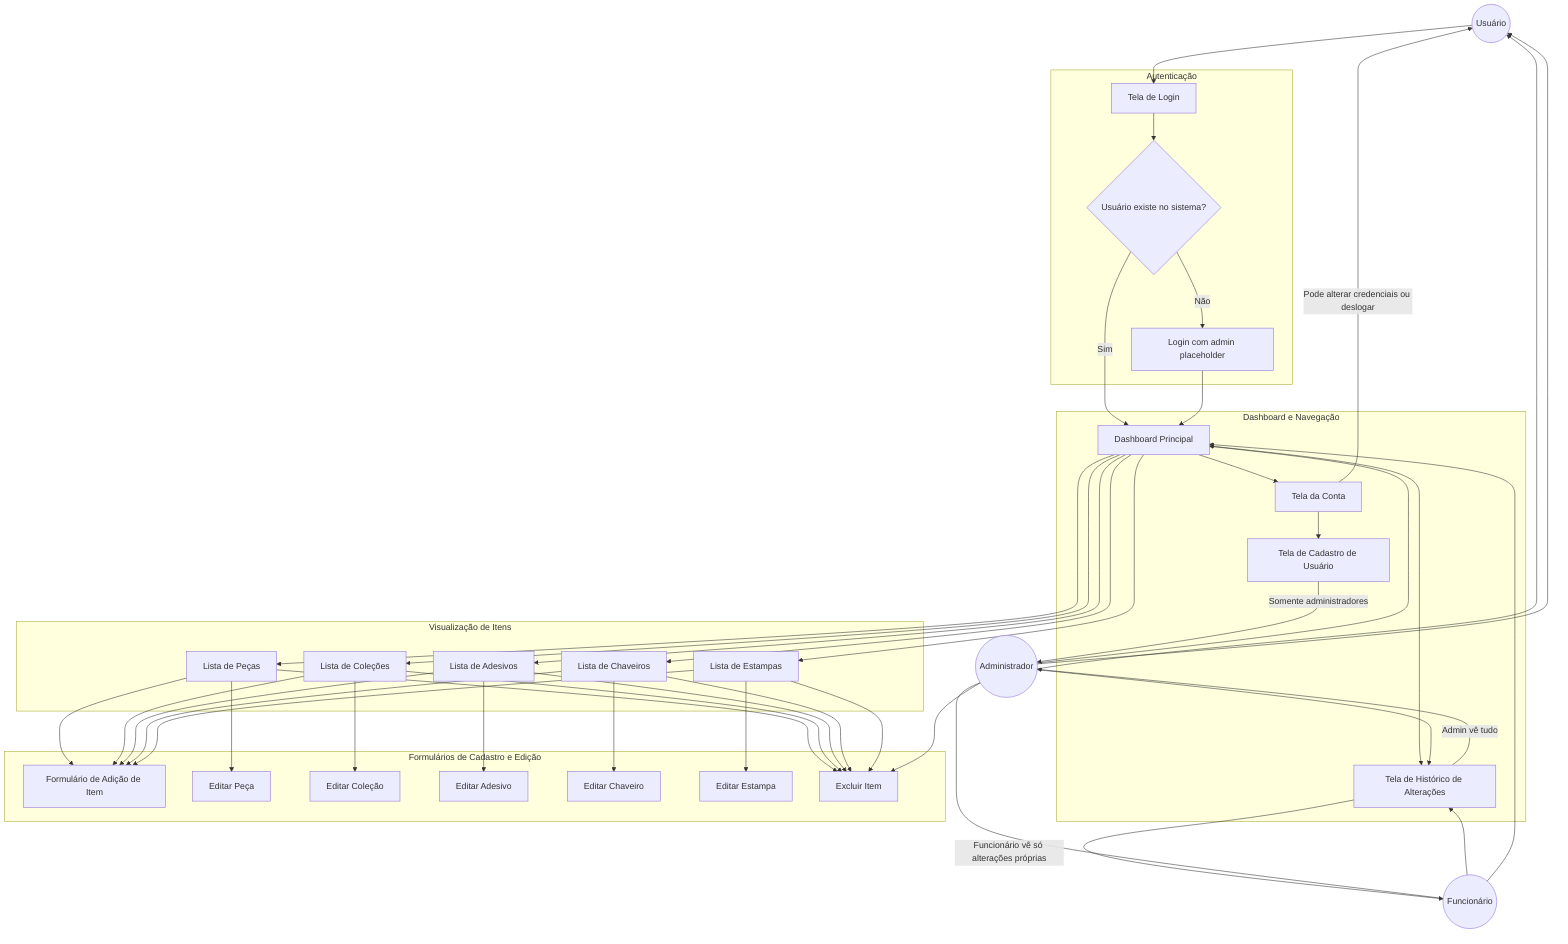 graph TD

%% Atores e herança
    Usuario((Usuário))
    Admin((Administrador))
    Funcionario((Funcionário))
    Admin --> Usuario
    Funcionario --> Usuario

%% Subgrafo: Autenticação
    subgraph Autenticação
        Login[Tela de Login]
        Condicional{Usuário existe no sistema?}
        PlaceholderLogin[Login com admin placeholder]
    end

%% Subgrafo: Dashboard e Navegação
    subgraph Dashboard_Geral[Dashboard e Navegação]
        Dashboard[Dashboard Principal]
        TelaConta[Tela da Conta]
        TelaHistorico[Tela de Histórico de Alterações]
        CadastrarUsuario[Tela de Cadastro de Usuário]
    end

%% Subgrafo: Visualização de Itens
    subgraph Listas_de_Itens[Visualização de Itens]
        ListaPecas[Lista de Peças]
        ListaColecoes[Lista de Coleções]
        ListaAdesivos[Lista de Adesivos]
        ListaChaveiros[Lista de Chaveiros]
        ListaEstampas[Lista de Estampas]
    end

%% Subgrafo: Formulários de Edição e Criação
    subgraph Formularios[Formulários de Cadastro e Edição]
        AdicionarItem[Formulário de Adição de Item]
        EditarPeca[Editar Peça]
        EditarColecao[Editar Coleção]
        EditarAdesivo[Editar Adesivo]
        EditarChaveiro[Editar Chaveiro]
        EditarEstampa[Editar Estampa]
        ExcluirItem[Excluir Item]
    end

%% Fluxo de autenticação
    Usuario --> Login
    Login --> Condicional
    Condicional -->|Sim| Dashboard
    Condicional -->|Não| PlaceholderLogin
    PlaceholderLogin --> Dashboard

%% Acesso via Dashboard
    Dashboard --> TelaConta
    Dashboard --> TelaHistorico
    Dashboard --> ListaPecas
    Dashboard --> ListaColecoes
    Dashboard --> ListaAdesivos
    Dashboard --> ListaChaveiros
    Dashboard --> ListaEstampas

%% Ações nas listas
    ListaPecas --> AdicionarItem
    ListaColecoes --> AdicionarItem
    ListaAdesivos --> AdicionarItem
    ListaChaveiros --> AdicionarItem
    ListaEstampas --> AdicionarItem

    ListaPecas --> EditarPeca
    ListaColecoes --> EditarColecao
    ListaAdesivos --> EditarAdesivo
    ListaChaveiros --> EditarChaveiro
    ListaEstampas --> EditarEstampa

    ListaPecas --> ExcluirItem
    ListaColecoes --> ExcluirItem
    ListaAdesivos --> ExcluirItem
    ListaChaveiros --> ExcluirItem
    ListaEstampas --> ExcluirItem

%% Cadastro de usuário
    TelaConta --> CadastrarUsuario

%% Permissões
    Admin --> TelaHistorico
    Funcionario --> TelaHistorico
    Admin --> Dashboard
    Funcionario --> Dashboard
    Admin --> ExcluirItem

    TelaHistorico -->|Admin vê tudo| Admin
    TelaHistorico -->|Funcionário vê só alterações próprias| Funcionario
    TelaConta -->|Pode alterar credenciais ou deslogar| Usuario
    CadastrarUsuario -->|Somente administradores| Admin